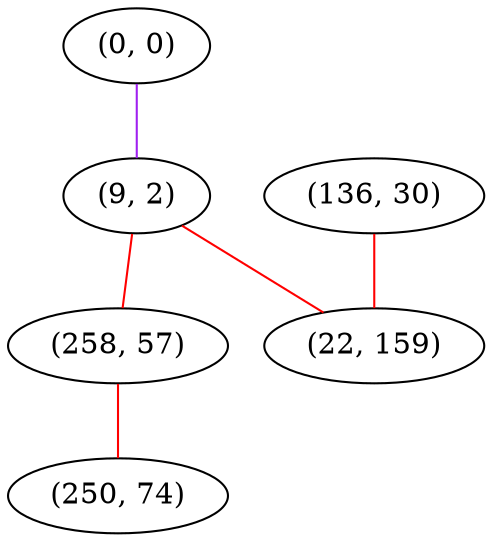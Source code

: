 graph "" {
"(0, 0)";
"(9, 2)";
"(136, 30)";
"(258, 57)";
"(250, 74)";
"(22, 159)";
"(0, 0)" -- "(9, 2)"  [color=purple, key=0, weight=4];
"(9, 2)" -- "(22, 159)"  [color=red, key=0, weight=1];
"(9, 2)" -- "(258, 57)"  [color=red, key=0, weight=1];
"(136, 30)" -- "(22, 159)"  [color=red, key=0, weight=1];
"(258, 57)" -- "(250, 74)"  [color=red, key=0, weight=1];
}
